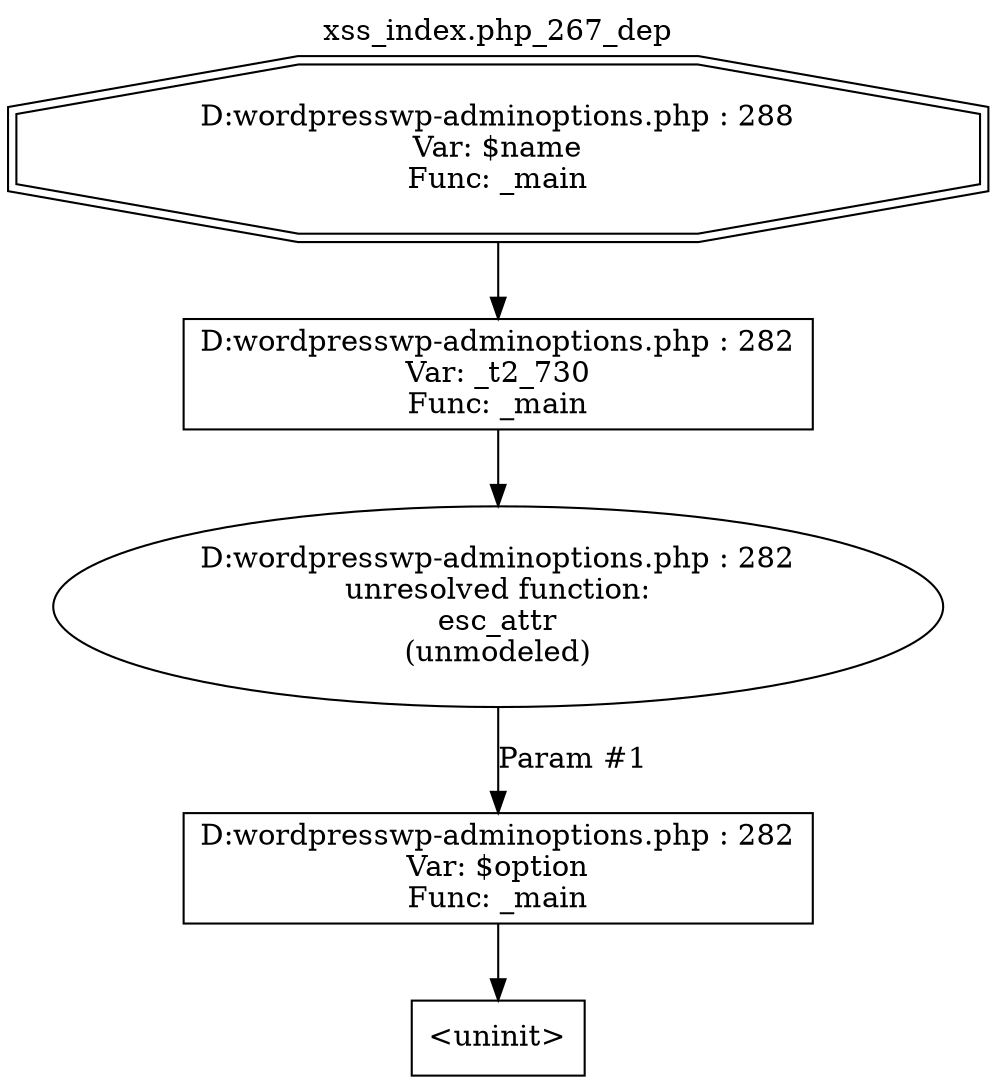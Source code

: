digraph cfg {
  label="xss_index.php_267_dep";
  labelloc=t;
  n1 [shape=doubleoctagon, label="D:\wordpress\wp-admin\options.php : 288\nVar: $name\nFunc: _main\n"];
  n2 [shape=box, label="D:\wordpress\wp-admin\options.php : 282\nVar: _t2_730\nFunc: _main\n"];
  n3 [shape=ellipse, label="D:\wordpress\wp-admin\options.php : 282\nunresolved function:\nesc_attr\n(unmodeled)\n"];
  n4 [shape=box, label="D:\wordpress\wp-admin\options.php : 282\nVar: $option\nFunc: _main\n"];
  n5 [shape=box, label="<uninit>"];
  n2 -> n3;
  n4 -> n5;
  n3 -> n4[label="Param #1"];
  n1 -> n2;
}
